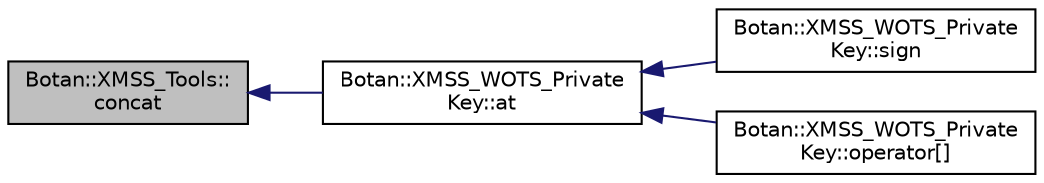 digraph "Botan::XMSS_Tools::concat"
{
  edge [fontname="Helvetica",fontsize="10",labelfontname="Helvetica",labelfontsize="10"];
  node [fontname="Helvetica",fontsize="10",shape=record];
  rankdir="LR";
  Node1 [label="Botan::XMSS_Tools::\lconcat",height=0.2,width=0.4,color="black", fillcolor="grey75", style="filled", fontcolor="black"];
  Node1 -> Node2 [dir="back",color="midnightblue",fontsize="10",style="solid",fontname="Helvetica"];
  Node2 [label="Botan::XMSS_WOTS_Private\lKey::at",height=0.2,width=0.4,color="black", fillcolor="white", style="filled",URL="$class_botan_1_1_x_m_s_s___w_o_t_s___private_key.html#ac79a078ba4db7829e1065721c8980cfa"];
  Node2 -> Node3 [dir="back",color="midnightblue",fontsize="10",style="solid",fontname="Helvetica"];
  Node3 [label="Botan::XMSS_WOTS_Private\lKey::sign",height=0.2,width=0.4,color="black", fillcolor="white", style="filled",URL="$class_botan_1_1_x_m_s_s___w_o_t_s___private_key.html#a035d5d63b7042ebf1709e9c898956e96"];
  Node2 -> Node4 [dir="back",color="midnightblue",fontsize="10",style="solid",fontname="Helvetica"];
  Node4 [label="Botan::XMSS_WOTS_Private\lKey::operator[]",height=0.2,width=0.4,color="black", fillcolor="white", style="filled",URL="$class_botan_1_1_x_m_s_s___w_o_t_s___private_key.html#ae80b5d24e94411aa807ba31e6662658e"];
}
